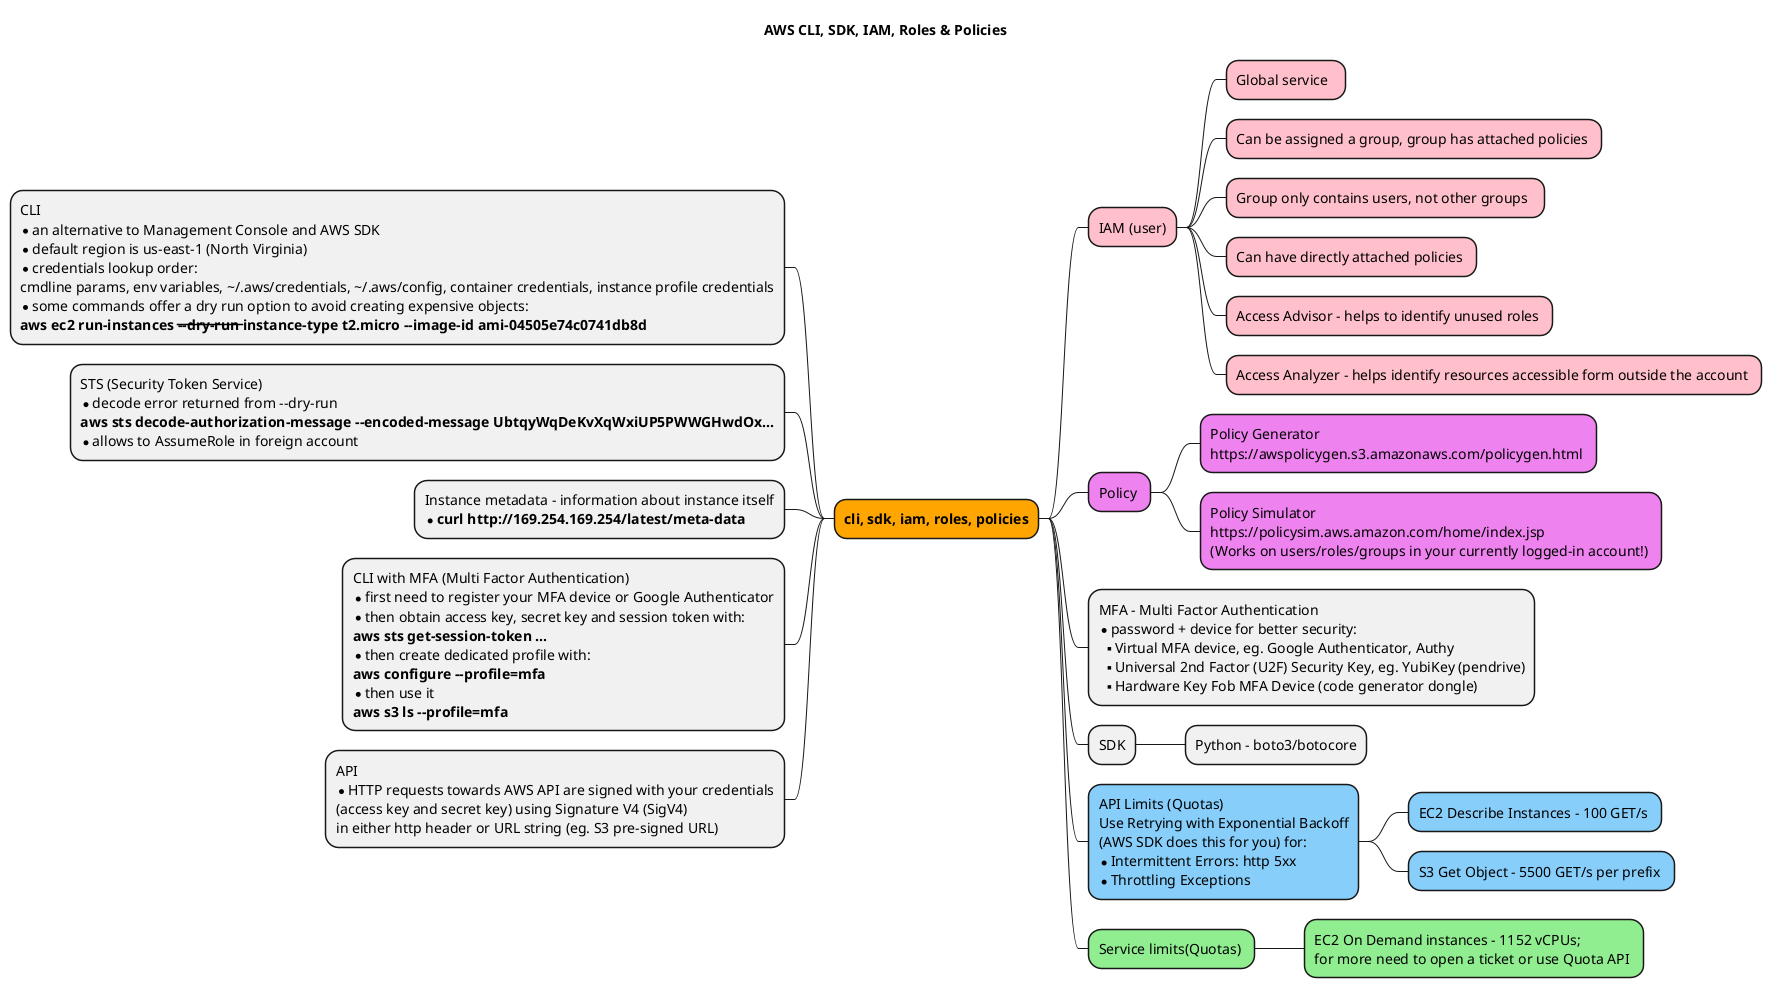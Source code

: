@startmindmap mindmap

title AWS CLI, SDK, IAM, Roles & Policies

<style>
mindmapDiagram {
  .iam {
    BackgroundColor Pink
  }
  .policy {
    BackgroundColor Violet
  }
  .orange {
    BackgroundColor orange
  }
  .api_limits {
    BackgroundColor LightSkyBlue
  }
  .svc_limits {
    BackgroundColor LightGreen
  }
}
</style>


*[#Orange] <b>cli, sdk, iam, roles, policies
 * IAM (user)<<iam>>
  * Global service  <<iam>>
  * Can be assigned a group, group has attached policies <<iam>>
  * Group only contains users, not other groups  <<iam>>
  * Can have directly attached policies <<iam>>
  * Access Advisor - helps to identify unused roles <<iam>>
  * Access Analyzer - helps identify resources accessible form outside the account <<iam>>
 * Policy <<policy>>
  * Policy Generator\nhttps://awspolicygen.s3.amazonaws.com/policygen.html <<policy>>
  * Policy Simulator\nhttps://policysim.aws.amazon.com/home/index.jsp\n(Works on users/roles/groups in your currently logged-in account!) <<policy>>
 * MFA - Multi Factor Authentication\n*password + device for better security:\n**Virtual MFA device, eg. Google Authenticator, Authy\n**Universal 2nd Factor (U2F) Security Key, eg. YubiKey (pendrive)\n**Hardware Key Fob MFA Device (code generator dongle)
 * SDK
  * Python - boto3/botocore
 * API Limits (Quotas)\nUse Retrying with Exponential Backoff\n(AWS SDK does this for you) for:\n*Intermittent Errors: http 5xx\n*Throttling Exceptions <<api_limits>>
  * EC2 Describe Instances - 100 GET/s <<api_limits>>
  * S3 Get Object - 5500 GET/s per prefix <<api_limits>>
 *  Service limits(Quotas) <<svc_limits>>
  * EC2 On Demand instances - 1152 vCPUs;\nfor more need to open a ticket or use Quota API <<svc_limits>>
left side
 * CLI\n*an alternative to Management Console and AWS SDK\n*default region is us-east-1 (North Virginia)\n*credentials lookup order: \ncmdline params, env variables, \~/.aws/credentials, \~/.aws/config, container credentials, instance profile credentials\n*some commands offer a dry run option to avoid creating expensive objects:\n<b>aws ec2 run-instances ----dry-run --instance-type t2.micro --image-id ami-04505e74c0741db8d
 * STS (Security Token Service)\n*decode error returned from --dry-run\n<b>aws sts decode-authorization-message --encoded-message UbtqyWqDeKvXqWxiUP5PWWGHwdOx...\n*allows to AssumeRole in foreign account
 * Instance metadata - information about instance itself\n*<b>curl http://169.254.169.254/latest/meta-data
 * CLI with MFA (Multi Factor Authentication)\n*first need to register your MFA device or Google Authenticator\n*then obtain access key, secret key and session token with:\n<b>aws sts get-session-token ...\n*then create dedicated profile with:\n<b>aws configure --profile=mfa\n*then use it\n<b>aws s3 ls --profile=mfa
 * API\n*HTTP requests towards AWS API are signed with your credentials\n(access key and secret key) using Signature V4 (SigV4)\nin either http header or URL string (eg. S3 pre-signed URL)
@endmindmap